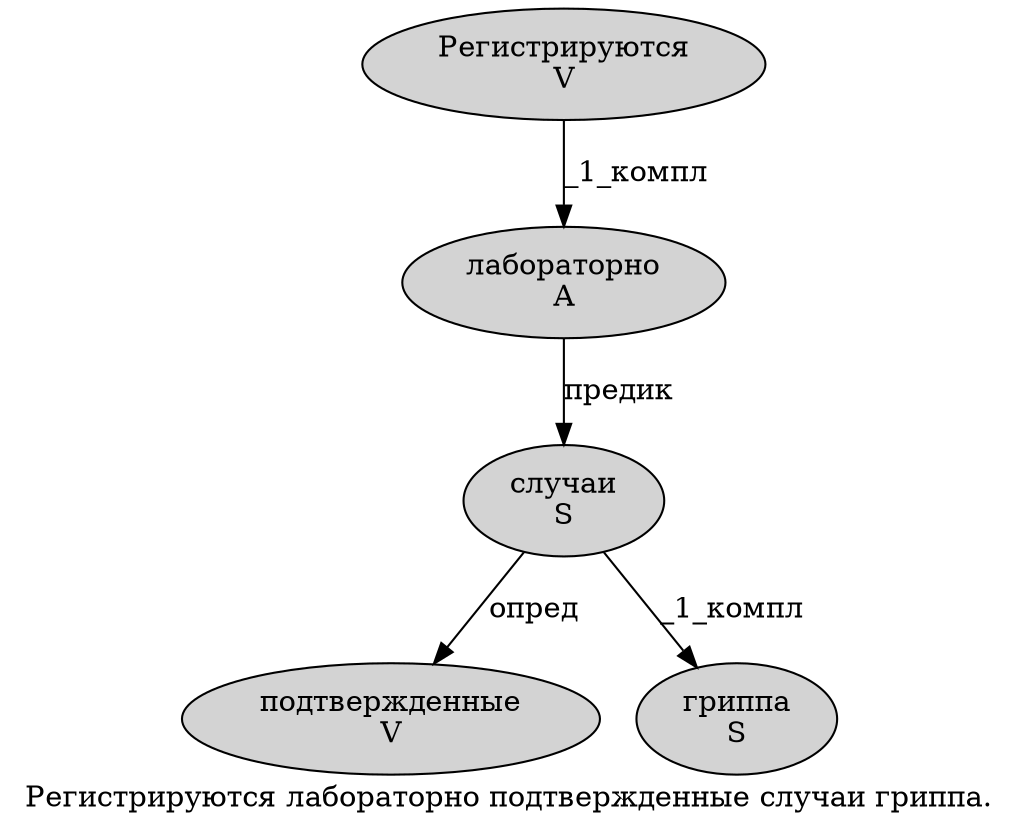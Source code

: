 digraph SENTENCE_795 {
	graph [label="Регистрируются лабораторно подтвержденные случаи гриппа."]
	node [style=filled]
		0 [label="Регистрируются
V" color="" fillcolor=lightgray penwidth=1 shape=ellipse]
		1 [label="лабораторно
A" color="" fillcolor=lightgray penwidth=1 shape=ellipse]
		2 [label="подтвержденные
V" color="" fillcolor=lightgray penwidth=1 shape=ellipse]
		3 [label="случаи
S" color="" fillcolor=lightgray penwidth=1 shape=ellipse]
		4 [label="гриппа
S" color="" fillcolor=lightgray penwidth=1 shape=ellipse]
			0 -> 1 [label="_1_компл"]
			3 -> 2 [label="опред"]
			3 -> 4 [label="_1_компл"]
			1 -> 3 [label="предик"]
}